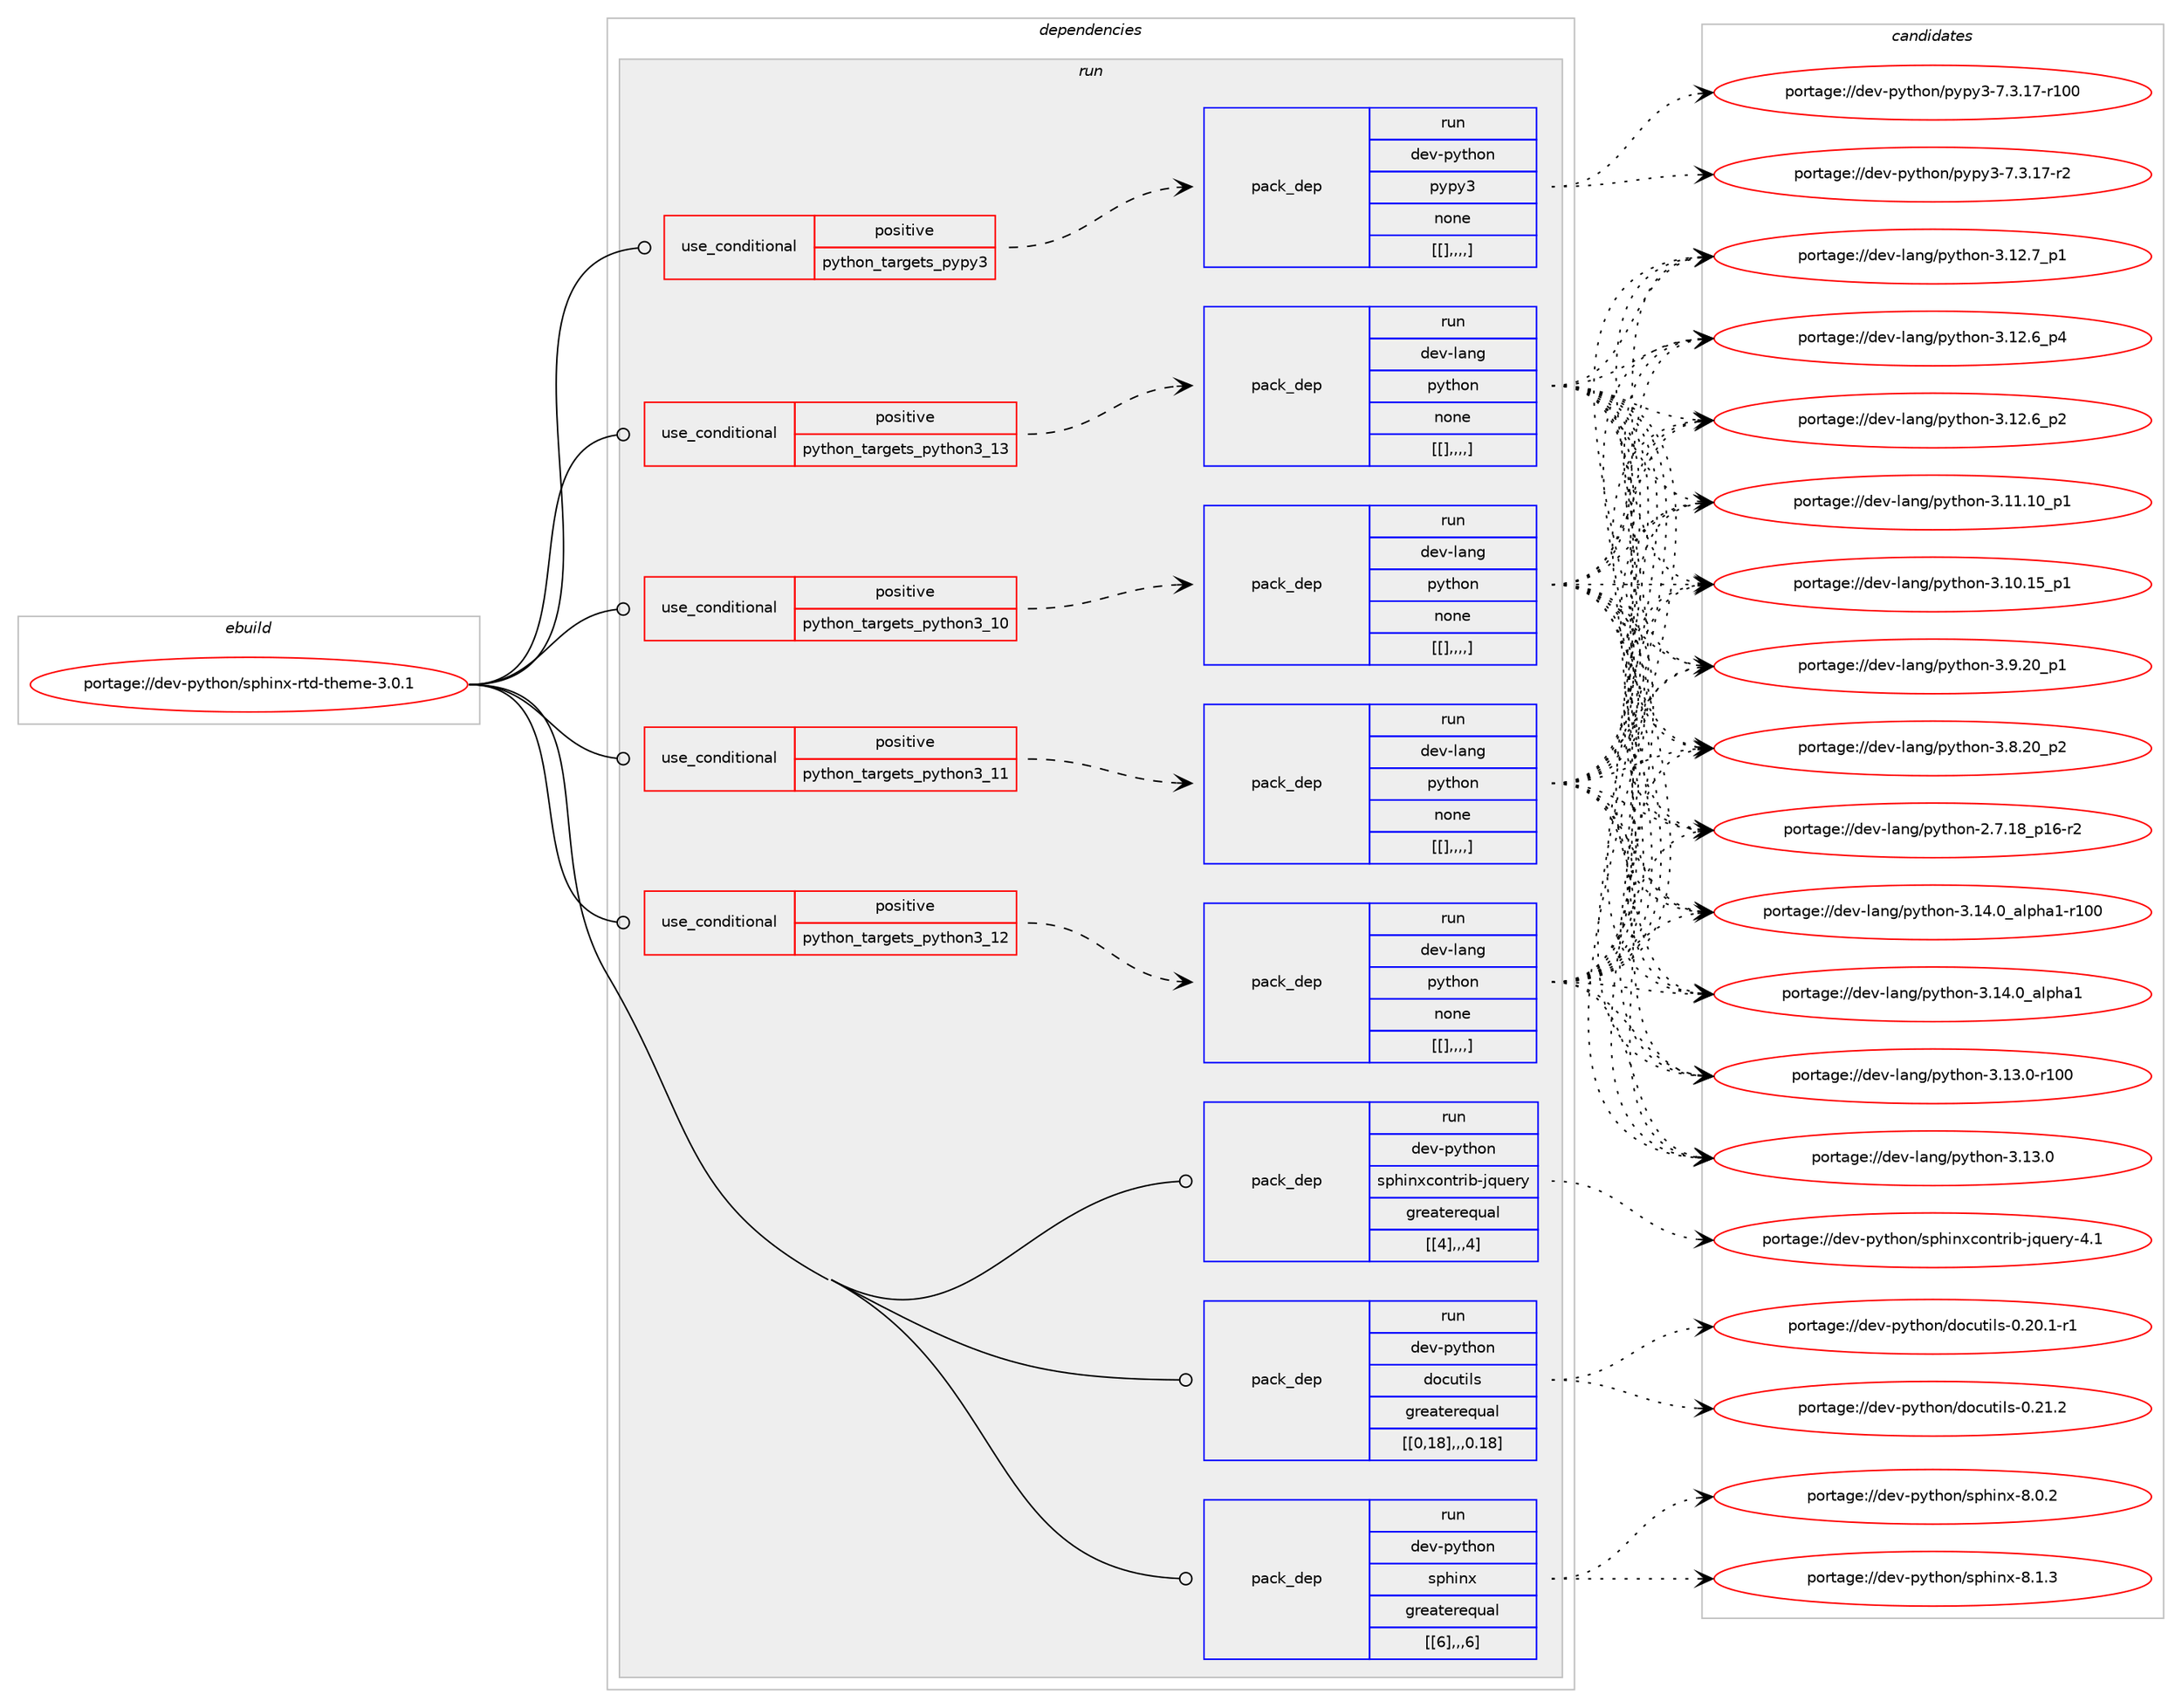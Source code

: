 digraph prolog {

# *************
# Graph options
# *************

newrank=true;
concentrate=true;
compound=true;
graph [rankdir=LR,fontname=Helvetica,fontsize=10,ranksep=1.5];#, ranksep=2.5, nodesep=0.2];
edge  [arrowhead=vee];
node  [fontname=Helvetica,fontsize=10];

# **********
# The ebuild
# **********

subgraph cluster_leftcol {
color=gray;
label=<<i>ebuild</i>>;
id [label="portage://dev-python/sphinx-rtd-theme-3.0.1", color=red, width=4, href="../dev-python/sphinx-rtd-theme-3.0.1.svg"];
}

# ****************
# The dependencies
# ****************

subgraph cluster_midcol {
color=gray;
label=<<i>dependencies</i>>;
subgraph cluster_compile {
fillcolor="#eeeeee";
style=filled;
label=<<i>compile</i>>;
}
subgraph cluster_compileandrun {
fillcolor="#eeeeee";
style=filled;
label=<<i>compile and run</i>>;
}
subgraph cluster_run {
fillcolor="#eeeeee";
style=filled;
label=<<i>run</i>>;
subgraph cond42717 {
dependency171090 [label=<<TABLE BORDER="0" CELLBORDER="1" CELLSPACING="0" CELLPADDING="4"><TR><TD ROWSPAN="3" CELLPADDING="10">use_conditional</TD></TR><TR><TD>positive</TD></TR><TR><TD>python_targets_pypy3</TD></TR></TABLE>>, shape=none, color=red];
subgraph pack127037 {
dependency171109 [label=<<TABLE BORDER="0" CELLBORDER="1" CELLSPACING="0" CELLPADDING="4" WIDTH="220"><TR><TD ROWSPAN="6" CELLPADDING="30">pack_dep</TD></TR><TR><TD WIDTH="110">run</TD></TR><TR><TD>dev-python</TD></TR><TR><TD>pypy3</TD></TR><TR><TD>none</TD></TR><TR><TD>[[],,,,]</TD></TR></TABLE>>, shape=none, color=blue];
}
dependency171090:e -> dependency171109:w [weight=20,style="dashed",arrowhead="vee"];
}
id:e -> dependency171090:w [weight=20,style="solid",arrowhead="odot"];
subgraph cond42726 {
dependency171112 [label=<<TABLE BORDER="0" CELLBORDER="1" CELLSPACING="0" CELLPADDING="4"><TR><TD ROWSPAN="3" CELLPADDING="10">use_conditional</TD></TR><TR><TD>positive</TD></TR><TR><TD>python_targets_python3_10</TD></TR></TABLE>>, shape=none, color=red];
subgraph pack127089 {
dependency171185 [label=<<TABLE BORDER="0" CELLBORDER="1" CELLSPACING="0" CELLPADDING="4" WIDTH="220"><TR><TD ROWSPAN="6" CELLPADDING="30">pack_dep</TD></TR><TR><TD WIDTH="110">run</TD></TR><TR><TD>dev-lang</TD></TR><TR><TD>python</TD></TR><TR><TD>none</TD></TR><TR><TD>[[],,,,]</TD></TR></TABLE>>, shape=none, color=blue];
}
dependency171112:e -> dependency171185:w [weight=20,style="dashed",arrowhead="vee"];
}
id:e -> dependency171112:w [weight=20,style="solid",arrowhead="odot"];
subgraph cond42760 {
dependency171217 [label=<<TABLE BORDER="0" CELLBORDER="1" CELLSPACING="0" CELLPADDING="4"><TR><TD ROWSPAN="3" CELLPADDING="10">use_conditional</TD></TR><TR><TD>positive</TD></TR><TR><TD>python_targets_python3_11</TD></TR></TABLE>>, shape=none, color=red];
subgraph pack127111 {
dependency171233 [label=<<TABLE BORDER="0" CELLBORDER="1" CELLSPACING="0" CELLPADDING="4" WIDTH="220"><TR><TD ROWSPAN="6" CELLPADDING="30">pack_dep</TD></TR><TR><TD WIDTH="110">run</TD></TR><TR><TD>dev-lang</TD></TR><TR><TD>python</TD></TR><TR><TD>none</TD></TR><TR><TD>[[],,,,]</TD></TR></TABLE>>, shape=none, color=blue];
}
dependency171217:e -> dependency171233:w [weight=20,style="dashed",arrowhead="vee"];
}
id:e -> dependency171217:w [weight=20,style="solid",arrowhead="odot"];
subgraph cond42779 {
dependency171269 [label=<<TABLE BORDER="0" CELLBORDER="1" CELLSPACING="0" CELLPADDING="4"><TR><TD ROWSPAN="3" CELLPADDING="10">use_conditional</TD></TR><TR><TD>positive</TD></TR><TR><TD>python_targets_python3_12</TD></TR></TABLE>>, shape=none, color=red];
subgraph pack127144 {
dependency171279 [label=<<TABLE BORDER="0" CELLBORDER="1" CELLSPACING="0" CELLPADDING="4" WIDTH="220"><TR><TD ROWSPAN="6" CELLPADDING="30">pack_dep</TD></TR><TR><TD WIDTH="110">run</TD></TR><TR><TD>dev-lang</TD></TR><TR><TD>python</TD></TR><TR><TD>none</TD></TR><TR><TD>[[],,,,]</TD></TR></TABLE>>, shape=none, color=blue];
}
dependency171269:e -> dependency171279:w [weight=20,style="dashed",arrowhead="vee"];
}
id:e -> dependency171269:w [weight=20,style="solid",arrowhead="odot"];
subgraph cond42817 {
dependency171325 [label=<<TABLE BORDER="0" CELLBORDER="1" CELLSPACING="0" CELLPADDING="4"><TR><TD ROWSPAN="3" CELLPADDING="10">use_conditional</TD></TR><TR><TD>positive</TD></TR><TR><TD>python_targets_python3_13</TD></TR></TABLE>>, shape=none, color=red];
subgraph pack127175 {
dependency171340 [label=<<TABLE BORDER="0" CELLBORDER="1" CELLSPACING="0" CELLPADDING="4" WIDTH="220"><TR><TD ROWSPAN="6" CELLPADDING="30">pack_dep</TD></TR><TR><TD WIDTH="110">run</TD></TR><TR><TD>dev-lang</TD></TR><TR><TD>python</TD></TR><TR><TD>none</TD></TR><TR><TD>[[],,,,]</TD></TR></TABLE>>, shape=none, color=blue];
}
dependency171325:e -> dependency171340:w [weight=20,style="dashed",arrowhead="vee"];
}
id:e -> dependency171325:w [weight=20,style="solid",arrowhead="odot"];
subgraph pack127178 {
dependency171370 [label=<<TABLE BORDER="0" CELLBORDER="1" CELLSPACING="0" CELLPADDING="4" WIDTH="220"><TR><TD ROWSPAN="6" CELLPADDING="30">pack_dep</TD></TR><TR><TD WIDTH="110">run</TD></TR><TR><TD>dev-python</TD></TR><TR><TD>docutils</TD></TR><TR><TD>greaterequal</TD></TR><TR><TD>[[0,18],,,0.18]</TD></TR></TABLE>>, shape=none, color=blue];
}
id:e -> dependency171370:w [weight=20,style="solid",arrowhead="odot"];
subgraph pack127199 {
dependency171377 [label=<<TABLE BORDER="0" CELLBORDER="1" CELLSPACING="0" CELLPADDING="4" WIDTH="220"><TR><TD ROWSPAN="6" CELLPADDING="30">pack_dep</TD></TR><TR><TD WIDTH="110">run</TD></TR><TR><TD>dev-python</TD></TR><TR><TD>sphinx</TD></TR><TR><TD>greaterequal</TD></TR><TR><TD>[[6],,,6]</TD></TR></TABLE>>, shape=none, color=blue];
}
id:e -> dependency171377:w [weight=20,style="solid",arrowhead="odot"];
subgraph pack127205 {
dependency171411 [label=<<TABLE BORDER="0" CELLBORDER="1" CELLSPACING="0" CELLPADDING="4" WIDTH="220"><TR><TD ROWSPAN="6" CELLPADDING="30">pack_dep</TD></TR><TR><TD WIDTH="110">run</TD></TR><TR><TD>dev-python</TD></TR><TR><TD>sphinxcontrib-jquery</TD></TR><TR><TD>greaterequal</TD></TR><TR><TD>[[4],,,4]</TD></TR></TABLE>>, shape=none, color=blue];
}
id:e -> dependency171411:w [weight=20,style="solid",arrowhead="odot"];
}
}

# **************
# The candidates
# **************

subgraph cluster_choices {
rank=same;
color=gray;
label=<<i>candidates</i>>;

subgraph choice126977 {
color=black;
nodesep=1;
choice100101118451121211161041111104711212111212151455546514649554511450 [label="portage://dev-python/pypy3-7.3.17-r2", color=red, width=4,href="../dev-python/pypy3-7.3.17-r2.svg"];
choice1001011184511212111610411111047112121112121514555465146495545114494848 [label="portage://dev-python/pypy3-7.3.17-r100", color=red, width=4,href="../dev-python/pypy3-7.3.17-r100.svg"];
dependency171109:e -> choice100101118451121211161041111104711212111212151455546514649554511450:w [style=dotted,weight="100"];
dependency171109:e -> choice1001011184511212111610411111047112121112121514555465146495545114494848:w [style=dotted,weight="100"];
}
subgraph choice126982 {
color=black;
nodesep=1;
choice100101118451089711010347112121116104111110455146495246489597108112104974945114494848 [label="portage://dev-lang/python-3.14.0_alpha1-r100", color=red, width=4,href="../dev-lang/python-3.14.0_alpha1-r100.svg"];
choice1001011184510897110103471121211161041111104551464952464895971081121049749 [label="portage://dev-lang/python-3.14.0_alpha1", color=red, width=4,href="../dev-lang/python-3.14.0_alpha1.svg"];
choice1001011184510897110103471121211161041111104551464951464845114494848 [label="portage://dev-lang/python-3.13.0-r100", color=red, width=4,href="../dev-lang/python-3.13.0-r100.svg"];
choice10010111845108971101034711212111610411111045514649514648 [label="portage://dev-lang/python-3.13.0", color=red, width=4,href="../dev-lang/python-3.13.0.svg"];
choice100101118451089711010347112121116104111110455146495046559511249 [label="portage://dev-lang/python-3.12.7_p1", color=red, width=4,href="../dev-lang/python-3.12.7_p1.svg"];
choice100101118451089711010347112121116104111110455146495046549511252 [label="portage://dev-lang/python-3.12.6_p4", color=red, width=4,href="../dev-lang/python-3.12.6_p4.svg"];
choice100101118451089711010347112121116104111110455146495046549511250 [label="portage://dev-lang/python-3.12.6_p2", color=red, width=4,href="../dev-lang/python-3.12.6_p2.svg"];
choice10010111845108971101034711212111610411111045514649494649489511249 [label="portage://dev-lang/python-3.11.10_p1", color=red, width=4,href="../dev-lang/python-3.11.10_p1.svg"];
choice10010111845108971101034711212111610411111045514649484649539511249 [label="portage://dev-lang/python-3.10.15_p1", color=red, width=4,href="../dev-lang/python-3.10.15_p1.svg"];
choice100101118451089711010347112121116104111110455146574650489511249 [label="portage://dev-lang/python-3.9.20_p1", color=red, width=4,href="../dev-lang/python-3.9.20_p1.svg"];
choice100101118451089711010347112121116104111110455146564650489511250 [label="portage://dev-lang/python-3.8.20_p2", color=red, width=4,href="../dev-lang/python-3.8.20_p2.svg"];
choice100101118451089711010347112121116104111110455046554649569511249544511450 [label="portage://dev-lang/python-2.7.18_p16-r2", color=red, width=4,href="../dev-lang/python-2.7.18_p16-r2.svg"];
dependency171185:e -> choice100101118451089711010347112121116104111110455146495246489597108112104974945114494848:w [style=dotted,weight="100"];
dependency171185:e -> choice1001011184510897110103471121211161041111104551464952464895971081121049749:w [style=dotted,weight="100"];
dependency171185:e -> choice1001011184510897110103471121211161041111104551464951464845114494848:w [style=dotted,weight="100"];
dependency171185:e -> choice10010111845108971101034711212111610411111045514649514648:w [style=dotted,weight="100"];
dependency171185:e -> choice100101118451089711010347112121116104111110455146495046559511249:w [style=dotted,weight="100"];
dependency171185:e -> choice100101118451089711010347112121116104111110455146495046549511252:w [style=dotted,weight="100"];
dependency171185:e -> choice100101118451089711010347112121116104111110455146495046549511250:w [style=dotted,weight="100"];
dependency171185:e -> choice10010111845108971101034711212111610411111045514649494649489511249:w [style=dotted,weight="100"];
dependency171185:e -> choice10010111845108971101034711212111610411111045514649484649539511249:w [style=dotted,weight="100"];
dependency171185:e -> choice100101118451089711010347112121116104111110455146574650489511249:w [style=dotted,weight="100"];
dependency171185:e -> choice100101118451089711010347112121116104111110455146564650489511250:w [style=dotted,weight="100"];
dependency171185:e -> choice100101118451089711010347112121116104111110455046554649569511249544511450:w [style=dotted,weight="100"];
}
subgraph choice126997 {
color=black;
nodesep=1;
choice100101118451089711010347112121116104111110455146495246489597108112104974945114494848 [label="portage://dev-lang/python-3.14.0_alpha1-r100", color=red, width=4,href="../dev-lang/python-3.14.0_alpha1-r100.svg"];
choice1001011184510897110103471121211161041111104551464952464895971081121049749 [label="portage://dev-lang/python-3.14.0_alpha1", color=red, width=4,href="../dev-lang/python-3.14.0_alpha1.svg"];
choice1001011184510897110103471121211161041111104551464951464845114494848 [label="portage://dev-lang/python-3.13.0-r100", color=red, width=4,href="../dev-lang/python-3.13.0-r100.svg"];
choice10010111845108971101034711212111610411111045514649514648 [label="portage://dev-lang/python-3.13.0", color=red, width=4,href="../dev-lang/python-3.13.0.svg"];
choice100101118451089711010347112121116104111110455146495046559511249 [label="portage://dev-lang/python-3.12.7_p1", color=red, width=4,href="../dev-lang/python-3.12.7_p1.svg"];
choice100101118451089711010347112121116104111110455146495046549511252 [label="portage://dev-lang/python-3.12.6_p4", color=red, width=4,href="../dev-lang/python-3.12.6_p4.svg"];
choice100101118451089711010347112121116104111110455146495046549511250 [label="portage://dev-lang/python-3.12.6_p2", color=red, width=4,href="../dev-lang/python-3.12.6_p2.svg"];
choice10010111845108971101034711212111610411111045514649494649489511249 [label="portage://dev-lang/python-3.11.10_p1", color=red, width=4,href="../dev-lang/python-3.11.10_p1.svg"];
choice10010111845108971101034711212111610411111045514649484649539511249 [label="portage://dev-lang/python-3.10.15_p1", color=red, width=4,href="../dev-lang/python-3.10.15_p1.svg"];
choice100101118451089711010347112121116104111110455146574650489511249 [label="portage://dev-lang/python-3.9.20_p1", color=red, width=4,href="../dev-lang/python-3.9.20_p1.svg"];
choice100101118451089711010347112121116104111110455146564650489511250 [label="portage://dev-lang/python-3.8.20_p2", color=red, width=4,href="../dev-lang/python-3.8.20_p2.svg"];
choice100101118451089711010347112121116104111110455046554649569511249544511450 [label="portage://dev-lang/python-2.7.18_p16-r2", color=red, width=4,href="../dev-lang/python-2.7.18_p16-r2.svg"];
dependency171233:e -> choice100101118451089711010347112121116104111110455146495246489597108112104974945114494848:w [style=dotted,weight="100"];
dependency171233:e -> choice1001011184510897110103471121211161041111104551464952464895971081121049749:w [style=dotted,weight="100"];
dependency171233:e -> choice1001011184510897110103471121211161041111104551464951464845114494848:w [style=dotted,weight="100"];
dependency171233:e -> choice10010111845108971101034711212111610411111045514649514648:w [style=dotted,weight="100"];
dependency171233:e -> choice100101118451089711010347112121116104111110455146495046559511249:w [style=dotted,weight="100"];
dependency171233:e -> choice100101118451089711010347112121116104111110455146495046549511252:w [style=dotted,weight="100"];
dependency171233:e -> choice100101118451089711010347112121116104111110455146495046549511250:w [style=dotted,weight="100"];
dependency171233:e -> choice10010111845108971101034711212111610411111045514649494649489511249:w [style=dotted,weight="100"];
dependency171233:e -> choice10010111845108971101034711212111610411111045514649484649539511249:w [style=dotted,weight="100"];
dependency171233:e -> choice100101118451089711010347112121116104111110455146574650489511249:w [style=dotted,weight="100"];
dependency171233:e -> choice100101118451089711010347112121116104111110455146564650489511250:w [style=dotted,weight="100"];
dependency171233:e -> choice100101118451089711010347112121116104111110455046554649569511249544511450:w [style=dotted,weight="100"];
}
subgraph choice127010 {
color=black;
nodesep=1;
choice100101118451089711010347112121116104111110455146495246489597108112104974945114494848 [label="portage://dev-lang/python-3.14.0_alpha1-r100", color=red, width=4,href="../dev-lang/python-3.14.0_alpha1-r100.svg"];
choice1001011184510897110103471121211161041111104551464952464895971081121049749 [label="portage://dev-lang/python-3.14.0_alpha1", color=red, width=4,href="../dev-lang/python-3.14.0_alpha1.svg"];
choice1001011184510897110103471121211161041111104551464951464845114494848 [label="portage://dev-lang/python-3.13.0-r100", color=red, width=4,href="../dev-lang/python-3.13.0-r100.svg"];
choice10010111845108971101034711212111610411111045514649514648 [label="portage://dev-lang/python-3.13.0", color=red, width=4,href="../dev-lang/python-3.13.0.svg"];
choice100101118451089711010347112121116104111110455146495046559511249 [label="portage://dev-lang/python-3.12.7_p1", color=red, width=4,href="../dev-lang/python-3.12.7_p1.svg"];
choice100101118451089711010347112121116104111110455146495046549511252 [label="portage://dev-lang/python-3.12.6_p4", color=red, width=4,href="../dev-lang/python-3.12.6_p4.svg"];
choice100101118451089711010347112121116104111110455146495046549511250 [label="portage://dev-lang/python-3.12.6_p2", color=red, width=4,href="../dev-lang/python-3.12.6_p2.svg"];
choice10010111845108971101034711212111610411111045514649494649489511249 [label="portage://dev-lang/python-3.11.10_p1", color=red, width=4,href="../dev-lang/python-3.11.10_p1.svg"];
choice10010111845108971101034711212111610411111045514649484649539511249 [label="portage://dev-lang/python-3.10.15_p1", color=red, width=4,href="../dev-lang/python-3.10.15_p1.svg"];
choice100101118451089711010347112121116104111110455146574650489511249 [label="portage://dev-lang/python-3.9.20_p1", color=red, width=4,href="../dev-lang/python-3.9.20_p1.svg"];
choice100101118451089711010347112121116104111110455146564650489511250 [label="portage://dev-lang/python-3.8.20_p2", color=red, width=4,href="../dev-lang/python-3.8.20_p2.svg"];
choice100101118451089711010347112121116104111110455046554649569511249544511450 [label="portage://dev-lang/python-2.7.18_p16-r2", color=red, width=4,href="../dev-lang/python-2.7.18_p16-r2.svg"];
dependency171279:e -> choice100101118451089711010347112121116104111110455146495246489597108112104974945114494848:w [style=dotted,weight="100"];
dependency171279:e -> choice1001011184510897110103471121211161041111104551464952464895971081121049749:w [style=dotted,weight="100"];
dependency171279:e -> choice1001011184510897110103471121211161041111104551464951464845114494848:w [style=dotted,weight="100"];
dependency171279:e -> choice10010111845108971101034711212111610411111045514649514648:w [style=dotted,weight="100"];
dependency171279:e -> choice100101118451089711010347112121116104111110455146495046559511249:w [style=dotted,weight="100"];
dependency171279:e -> choice100101118451089711010347112121116104111110455146495046549511252:w [style=dotted,weight="100"];
dependency171279:e -> choice100101118451089711010347112121116104111110455146495046549511250:w [style=dotted,weight="100"];
dependency171279:e -> choice10010111845108971101034711212111610411111045514649494649489511249:w [style=dotted,weight="100"];
dependency171279:e -> choice10010111845108971101034711212111610411111045514649484649539511249:w [style=dotted,weight="100"];
dependency171279:e -> choice100101118451089711010347112121116104111110455146574650489511249:w [style=dotted,weight="100"];
dependency171279:e -> choice100101118451089711010347112121116104111110455146564650489511250:w [style=dotted,weight="100"];
dependency171279:e -> choice100101118451089711010347112121116104111110455046554649569511249544511450:w [style=dotted,weight="100"];
}
subgraph choice127020 {
color=black;
nodesep=1;
choice100101118451089711010347112121116104111110455146495246489597108112104974945114494848 [label="portage://dev-lang/python-3.14.0_alpha1-r100", color=red, width=4,href="../dev-lang/python-3.14.0_alpha1-r100.svg"];
choice1001011184510897110103471121211161041111104551464952464895971081121049749 [label="portage://dev-lang/python-3.14.0_alpha1", color=red, width=4,href="../dev-lang/python-3.14.0_alpha1.svg"];
choice1001011184510897110103471121211161041111104551464951464845114494848 [label="portage://dev-lang/python-3.13.0-r100", color=red, width=4,href="../dev-lang/python-3.13.0-r100.svg"];
choice10010111845108971101034711212111610411111045514649514648 [label="portage://dev-lang/python-3.13.0", color=red, width=4,href="../dev-lang/python-3.13.0.svg"];
choice100101118451089711010347112121116104111110455146495046559511249 [label="portage://dev-lang/python-3.12.7_p1", color=red, width=4,href="../dev-lang/python-3.12.7_p1.svg"];
choice100101118451089711010347112121116104111110455146495046549511252 [label="portage://dev-lang/python-3.12.6_p4", color=red, width=4,href="../dev-lang/python-3.12.6_p4.svg"];
choice100101118451089711010347112121116104111110455146495046549511250 [label="portage://dev-lang/python-3.12.6_p2", color=red, width=4,href="../dev-lang/python-3.12.6_p2.svg"];
choice10010111845108971101034711212111610411111045514649494649489511249 [label="portage://dev-lang/python-3.11.10_p1", color=red, width=4,href="../dev-lang/python-3.11.10_p1.svg"];
choice10010111845108971101034711212111610411111045514649484649539511249 [label="portage://dev-lang/python-3.10.15_p1", color=red, width=4,href="../dev-lang/python-3.10.15_p1.svg"];
choice100101118451089711010347112121116104111110455146574650489511249 [label="portage://dev-lang/python-3.9.20_p1", color=red, width=4,href="../dev-lang/python-3.9.20_p1.svg"];
choice100101118451089711010347112121116104111110455146564650489511250 [label="portage://dev-lang/python-3.8.20_p2", color=red, width=4,href="../dev-lang/python-3.8.20_p2.svg"];
choice100101118451089711010347112121116104111110455046554649569511249544511450 [label="portage://dev-lang/python-2.7.18_p16-r2", color=red, width=4,href="../dev-lang/python-2.7.18_p16-r2.svg"];
dependency171340:e -> choice100101118451089711010347112121116104111110455146495246489597108112104974945114494848:w [style=dotted,weight="100"];
dependency171340:e -> choice1001011184510897110103471121211161041111104551464952464895971081121049749:w [style=dotted,weight="100"];
dependency171340:e -> choice1001011184510897110103471121211161041111104551464951464845114494848:w [style=dotted,weight="100"];
dependency171340:e -> choice10010111845108971101034711212111610411111045514649514648:w [style=dotted,weight="100"];
dependency171340:e -> choice100101118451089711010347112121116104111110455146495046559511249:w [style=dotted,weight="100"];
dependency171340:e -> choice100101118451089711010347112121116104111110455146495046549511252:w [style=dotted,weight="100"];
dependency171340:e -> choice100101118451089711010347112121116104111110455146495046549511250:w [style=dotted,weight="100"];
dependency171340:e -> choice10010111845108971101034711212111610411111045514649494649489511249:w [style=dotted,weight="100"];
dependency171340:e -> choice10010111845108971101034711212111610411111045514649484649539511249:w [style=dotted,weight="100"];
dependency171340:e -> choice100101118451089711010347112121116104111110455146574650489511249:w [style=dotted,weight="100"];
dependency171340:e -> choice100101118451089711010347112121116104111110455146564650489511250:w [style=dotted,weight="100"];
dependency171340:e -> choice100101118451089711010347112121116104111110455046554649569511249544511450:w [style=dotted,weight="100"];
}
subgraph choice127024 {
color=black;
nodesep=1;
choice10010111845112121116104111110471001119911711610510811545484650494650 [label="portage://dev-python/docutils-0.21.2", color=red, width=4,href="../dev-python/docutils-0.21.2.svg"];
choice100101118451121211161041111104710011199117116105108115454846504846494511449 [label="portage://dev-python/docutils-0.20.1-r1", color=red, width=4,href="../dev-python/docutils-0.20.1-r1.svg"];
dependency171370:e -> choice10010111845112121116104111110471001119911711610510811545484650494650:w [style=dotted,weight="100"];
dependency171370:e -> choice100101118451121211161041111104710011199117116105108115454846504846494511449:w [style=dotted,weight="100"];
}
subgraph choice127025 {
color=black;
nodesep=1;
choice1001011184511212111610411111047115112104105110120455646494651 [label="portage://dev-python/sphinx-8.1.3", color=red, width=4,href="../dev-python/sphinx-8.1.3.svg"];
choice1001011184511212111610411111047115112104105110120455646484650 [label="portage://dev-python/sphinx-8.0.2", color=red, width=4,href="../dev-python/sphinx-8.0.2.svg"];
dependency171377:e -> choice1001011184511212111610411111047115112104105110120455646494651:w [style=dotted,weight="100"];
dependency171377:e -> choice1001011184511212111610411111047115112104105110120455646484650:w [style=dotted,weight="100"];
}
subgraph choice127066 {
color=black;
nodesep=1;
choice100101118451121211161041111104711511210410511012099111110116114105984510611311710111412145524649 [label="portage://dev-python/sphinxcontrib-jquery-4.1", color=red, width=4,href="../dev-python/sphinxcontrib-jquery-4.1.svg"];
dependency171411:e -> choice100101118451121211161041111104711511210410511012099111110116114105984510611311710111412145524649:w [style=dotted,weight="100"];
}
}

}
